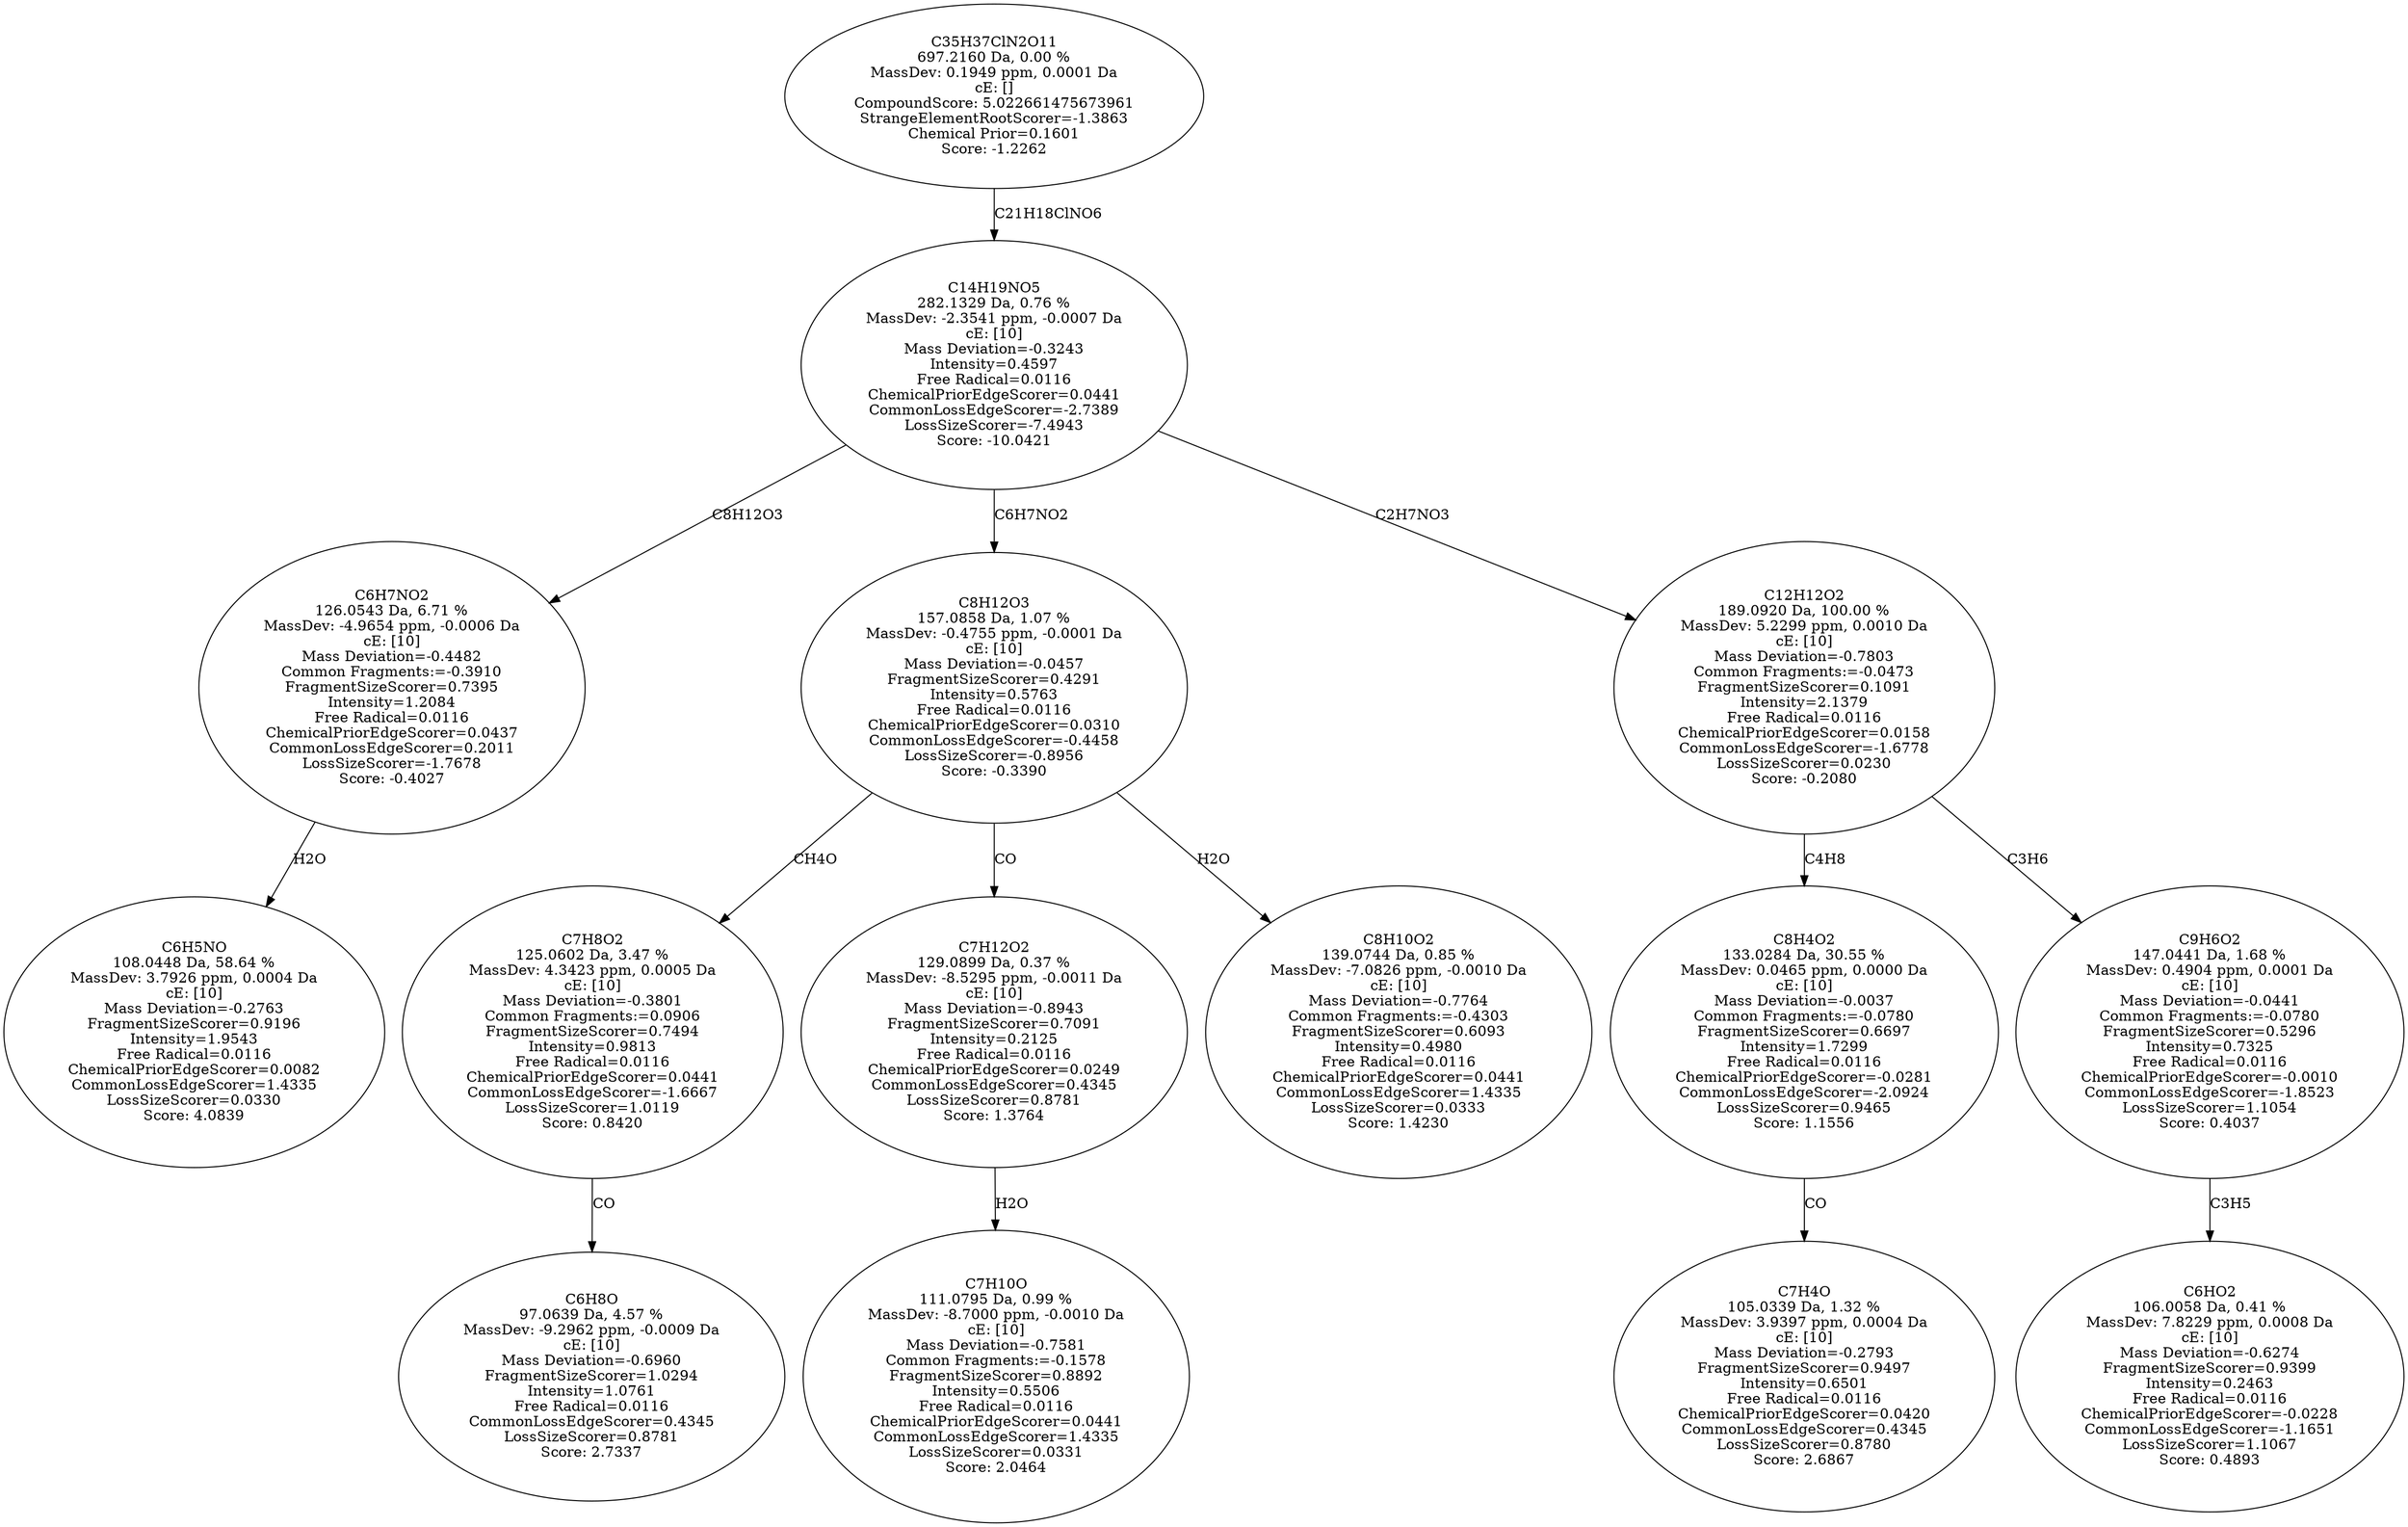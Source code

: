 strict digraph {
v1 [label="C6H5NO\n108.0448 Da, 58.64 %\nMassDev: 3.7926 ppm, 0.0004 Da\ncE: [10]\nMass Deviation=-0.2763\nFragmentSizeScorer=0.9196\nIntensity=1.9543\nFree Radical=0.0116\nChemicalPriorEdgeScorer=0.0082\nCommonLossEdgeScorer=1.4335\nLossSizeScorer=0.0330\nScore: 4.0839"];
v2 [label="C6H7NO2\n126.0543 Da, 6.71 %\nMassDev: -4.9654 ppm, -0.0006 Da\ncE: [10]\nMass Deviation=-0.4482\nCommon Fragments:=-0.3910\nFragmentSizeScorer=0.7395\nIntensity=1.2084\nFree Radical=0.0116\nChemicalPriorEdgeScorer=0.0437\nCommonLossEdgeScorer=0.2011\nLossSizeScorer=-1.7678\nScore: -0.4027"];
v3 [label="C6H8O\n97.0639 Da, 4.57 %\nMassDev: -9.2962 ppm, -0.0009 Da\ncE: [10]\nMass Deviation=-0.6960\nFragmentSizeScorer=1.0294\nIntensity=1.0761\nFree Radical=0.0116\nCommonLossEdgeScorer=0.4345\nLossSizeScorer=0.8781\nScore: 2.7337"];
v4 [label="C7H8O2\n125.0602 Da, 3.47 %\nMassDev: 4.3423 ppm, 0.0005 Da\ncE: [10]\nMass Deviation=-0.3801\nCommon Fragments:=0.0906\nFragmentSizeScorer=0.7494\nIntensity=0.9813\nFree Radical=0.0116\nChemicalPriorEdgeScorer=0.0441\nCommonLossEdgeScorer=-1.6667\nLossSizeScorer=1.0119\nScore: 0.8420"];
v5 [label="C7H10O\n111.0795 Da, 0.99 %\nMassDev: -8.7000 ppm, -0.0010 Da\ncE: [10]\nMass Deviation=-0.7581\nCommon Fragments:=-0.1578\nFragmentSizeScorer=0.8892\nIntensity=0.5506\nFree Radical=0.0116\nChemicalPriorEdgeScorer=0.0441\nCommonLossEdgeScorer=1.4335\nLossSizeScorer=0.0331\nScore: 2.0464"];
v6 [label="C7H12O2\n129.0899 Da, 0.37 %\nMassDev: -8.5295 ppm, -0.0011 Da\ncE: [10]\nMass Deviation=-0.8943\nFragmentSizeScorer=0.7091\nIntensity=0.2125\nFree Radical=0.0116\nChemicalPriorEdgeScorer=0.0249\nCommonLossEdgeScorer=0.4345\nLossSizeScorer=0.8781\nScore: 1.3764"];
v7 [label="C8H10O2\n139.0744 Da, 0.85 %\nMassDev: -7.0826 ppm, -0.0010 Da\ncE: [10]\nMass Deviation=-0.7764\nCommon Fragments:=-0.4303\nFragmentSizeScorer=0.6093\nIntensity=0.4980\nFree Radical=0.0116\nChemicalPriorEdgeScorer=0.0441\nCommonLossEdgeScorer=1.4335\nLossSizeScorer=0.0333\nScore: 1.4230"];
v8 [label="C8H12O3\n157.0858 Da, 1.07 %\nMassDev: -0.4755 ppm, -0.0001 Da\ncE: [10]\nMass Deviation=-0.0457\nFragmentSizeScorer=0.4291\nIntensity=0.5763\nFree Radical=0.0116\nChemicalPriorEdgeScorer=0.0310\nCommonLossEdgeScorer=-0.4458\nLossSizeScorer=-0.8956\nScore: -0.3390"];
v9 [label="C7H4O\n105.0339 Da, 1.32 %\nMassDev: 3.9397 ppm, 0.0004 Da\ncE: [10]\nMass Deviation=-0.2793\nFragmentSizeScorer=0.9497\nIntensity=0.6501\nFree Radical=0.0116\nChemicalPriorEdgeScorer=0.0420\nCommonLossEdgeScorer=0.4345\nLossSizeScorer=0.8780\nScore: 2.6867"];
v10 [label="C8H4O2\n133.0284 Da, 30.55 %\nMassDev: 0.0465 ppm, 0.0000 Da\ncE: [10]\nMass Deviation=-0.0037\nCommon Fragments:=-0.0780\nFragmentSizeScorer=0.6697\nIntensity=1.7299\nFree Radical=0.0116\nChemicalPriorEdgeScorer=-0.0281\nCommonLossEdgeScorer=-2.0924\nLossSizeScorer=0.9465\nScore: 1.1556"];
v11 [label="C6HO2\n106.0058 Da, 0.41 %\nMassDev: 7.8229 ppm, 0.0008 Da\ncE: [10]\nMass Deviation=-0.6274\nFragmentSizeScorer=0.9399\nIntensity=0.2463\nFree Radical=0.0116\nChemicalPriorEdgeScorer=-0.0228\nCommonLossEdgeScorer=-1.1651\nLossSizeScorer=1.1067\nScore: 0.4893"];
v12 [label="C9H6O2\n147.0441 Da, 1.68 %\nMassDev: 0.4904 ppm, 0.0001 Da\ncE: [10]\nMass Deviation=-0.0441\nCommon Fragments:=-0.0780\nFragmentSizeScorer=0.5296\nIntensity=0.7325\nFree Radical=0.0116\nChemicalPriorEdgeScorer=-0.0010\nCommonLossEdgeScorer=-1.8523\nLossSizeScorer=1.1054\nScore: 0.4037"];
v13 [label="C12H12O2\n189.0920 Da, 100.00 %\nMassDev: 5.2299 ppm, 0.0010 Da\ncE: [10]\nMass Deviation=-0.7803\nCommon Fragments:=-0.0473\nFragmentSizeScorer=0.1091\nIntensity=2.1379\nFree Radical=0.0116\nChemicalPriorEdgeScorer=0.0158\nCommonLossEdgeScorer=-1.6778\nLossSizeScorer=0.0230\nScore: -0.2080"];
v14 [label="C14H19NO5\n282.1329 Da, 0.76 %\nMassDev: -2.3541 ppm, -0.0007 Da\ncE: [10]\nMass Deviation=-0.3243\nIntensity=0.4597\nFree Radical=0.0116\nChemicalPriorEdgeScorer=0.0441\nCommonLossEdgeScorer=-2.7389\nLossSizeScorer=-7.4943\nScore: -10.0421"];
v15 [label="C35H37ClN2O11\n697.2160 Da, 0.00 %\nMassDev: 0.1949 ppm, 0.0001 Da\ncE: []\nCompoundScore: 5.022661475673961\nStrangeElementRootScorer=-1.3863\nChemical Prior=0.1601\nScore: -1.2262"];
v2 -> v1 [label="H2O"];
v14 -> v2 [label="C8H12O3"];
v4 -> v3 [label="CO"];
v8 -> v4 [label="CH4O"];
v6 -> v5 [label="H2O"];
v8 -> v6 [label="CO"];
v8 -> v7 [label="H2O"];
v14 -> v8 [label="C6H7NO2"];
v10 -> v9 [label="CO"];
v13 -> v10 [label="C4H8"];
v12 -> v11 [label="C3H5"];
v13 -> v12 [label="C3H6"];
v14 -> v13 [label="C2H7NO3"];
v15 -> v14 [label="C21H18ClNO6"];
}